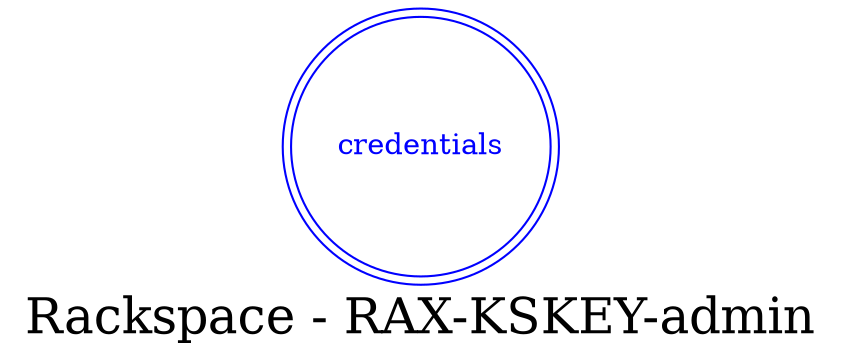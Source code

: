 digraph LexiconGraph {
graph[label="Rackspace - RAX-KSKEY-admin", fontsize=24]
splines=true
"credentials" [color=blue, fontcolor=blue, shape=doublecircle]
}
